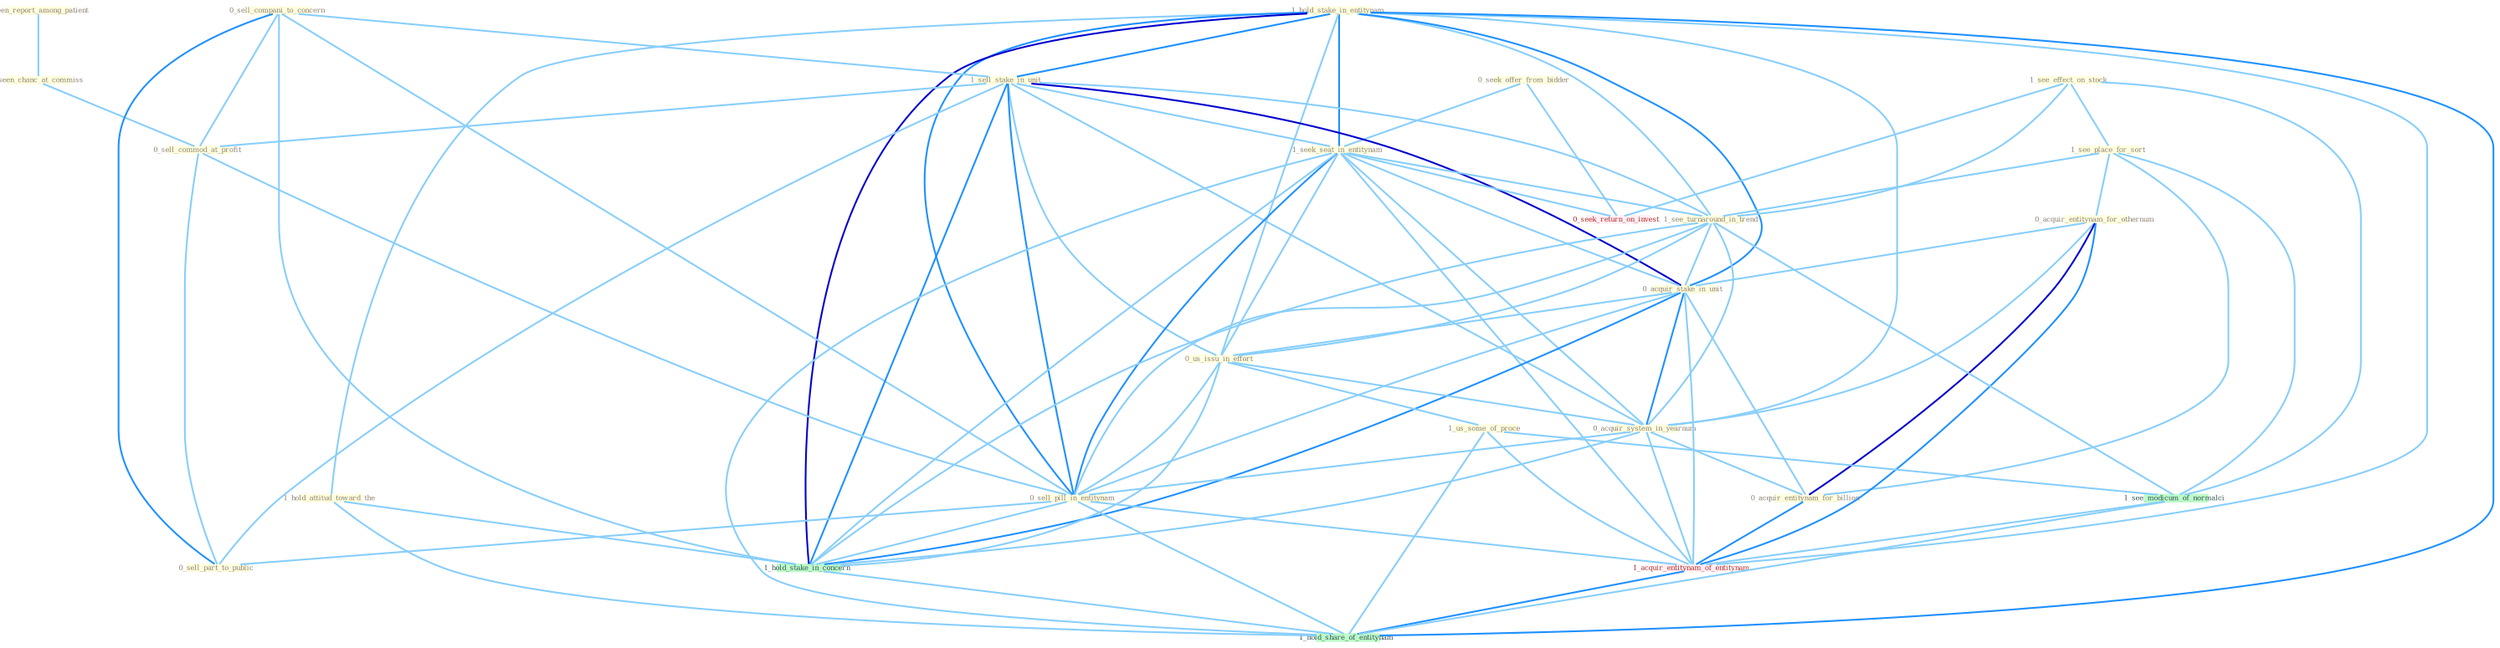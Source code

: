 Graph G{ 
    node
    [shape=polygon,style=filled,width=.5,height=.06,color="#BDFCC9",fixedsize=true,fontsize=4,
    fontcolor="#2f4f4f"];
    {node
    [color="#ffffe0", fontcolor="#8b7d6b"] "0_seen_report_among_patient " "0_seek_offer_from_bidder " "1_seen_chanc_at_commiss " "1_hold_stake_in_entitynam " "1_see_effect_on_stock " "0_sell_compani_to_concern " "1_see_place_for_sort " "1_sell_stake_in_unit " "0_acquir_entitynam_for_othernum " "1_seek_seat_in_entitynam " "1_hold_attitud_toward_the " "0_sell_commod_at_profit " "1_see_turnaround_in_trend " "0_acquir_stake_in_unit " "0_us_issu_in_effort " "0_acquir_system_in_yearnum " "1_us_some_of_proce " "0_acquir_entitynam_for_billion " "0_sell_pill_in_entitynam " "0_sell_part_to_public "}
{node [color="#fff0f5", fontcolor="#b22222"] "0_seek_return_on_invest " "1_acquir_entitynam_of_entitynam "}
edge [color="#B0E2FF"];

	"0_seen_report_among_patient " -- "1_seen_chanc_at_commiss " [w="1", color="#87cefa" ];
	"0_seek_offer_from_bidder " -- "1_seek_seat_in_entitynam " [w="1", color="#87cefa" ];
	"0_seek_offer_from_bidder " -- "0_seek_return_on_invest " [w="1", color="#87cefa" ];
	"1_seen_chanc_at_commiss " -- "0_sell_commod_at_profit " [w="1", color="#87cefa" ];
	"1_hold_stake_in_entitynam " -- "1_sell_stake_in_unit " [w="2", color="#1e90ff" , len=0.8];
	"1_hold_stake_in_entitynam " -- "1_seek_seat_in_entitynam " [w="2", color="#1e90ff" , len=0.8];
	"1_hold_stake_in_entitynam " -- "1_hold_attitud_toward_the " [w="1", color="#87cefa" ];
	"1_hold_stake_in_entitynam " -- "1_see_turnaround_in_trend " [w="1", color="#87cefa" ];
	"1_hold_stake_in_entitynam " -- "0_acquir_stake_in_unit " [w="2", color="#1e90ff" , len=0.8];
	"1_hold_stake_in_entitynam " -- "0_us_issu_in_effort " [w="1", color="#87cefa" ];
	"1_hold_stake_in_entitynam " -- "0_acquir_system_in_yearnum " [w="1", color="#87cefa" ];
	"1_hold_stake_in_entitynam " -- "0_sell_pill_in_entitynam " [w="2", color="#1e90ff" , len=0.8];
	"1_hold_stake_in_entitynam " -- "1_hold_stake_in_concern " [w="3", color="#0000cd" , len=0.6];
	"1_hold_stake_in_entitynam " -- "1_acquir_entitynam_of_entitynam " [w="1", color="#87cefa" ];
	"1_hold_stake_in_entitynam " -- "1_hold_share_of_entitynam " [w="2", color="#1e90ff" , len=0.8];
	"1_see_effect_on_stock " -- "1_see_place_for_sort " [w="1", color="#87cefa" ];
	"1_see_effect_on_stock " -- "1_see_turnaround_in_trend " [w="1", color="#87cefa" ];
	"1_see_effect_on_stock " -- "0_seek_return_on_invest " [w="1", color="#87cefa" ];
	"1_see_effect_on_stock " -- "1_see_modicum_of_normalci " [w="1", color="#87cefa" ];
	"0_sell_compani_to_concern " -- "1_sell_stake_in_unit " [w="1", color="#87cefa" ];
	"0_sell_compani_to_concern " -- "0_sell_commod_at_profit " [w="1", color="#87cefa" ];
	"0_sell_compani_to_concern " -- "0_sell_pill_in_entitynam " [w="1", color="#87cefa" ];
	"0_sell_compani_to_concern " -- "0_sell_part_to_public " [w="2", color="#1e90ff" , len=0.8];
	"0_sell_compani_to_concern " -- "1_hold_stake_in_concern " [w="1", color="#87cefa" ];
	"1_see_place_for_sort " -- "0_acquir_entitynam_for_othernum " [w="1", color="#87cefa" ];
	"1_see_place_for_sort " -- "1_see_turnaround_in_trend " [w="1", color="#87cefa" ];
	"1_see_place_for_sort " -- "0_acquir_entitynam_for_billion " [w="1", color="#87cefa" ];
	"1_see_place_for_sort " -- "1_see_modicum_of_normalci " [w="1", color="#87cefa" ];
	"1_sell_stake_in_unit " -- "1_seek_seat_in_entitynam " [w="1", color="#87cefa" ];
	"1_sell_stake_in_unit " -- "0_sell_commod_at_profit " [w="1", color="#87cefa" ];
	"1_sell_stake_in_unit " -- "1_see_turnaround_in_trend " [w="1", color="#87cefa" ];
	"1_sell_stake_in_unit " -- "0_acquir_stake_in_unit " [w="3", color="#0000cd" , len=0.6];
	"1_sell_stake_in_unit " -- "0_us_issu_in_effort " [w="1", color="#87cefa" ];
	"1_sell_stake_in_unit " -- "0_acquir_system_in_yearnum " [w="1", color="#87cefa" ];
	"1_sell_stake_in_unit " -- "0_sell_pill_in_entitynam " [w="2", color="#1e90ff" , len=0.8];
	"1_sell_stake_in_unit " -- "0_sell_part_to_public " [w="1", color="#87cefa" ];
	"1_sell_stake_in_unit " -- "1_hold_stake_in_concern " [w="2", color="#1e90ff" , len=0.8];
	"0_acquir_entitynam_for_othernum " -- "0_acquir_stake_in_unit " [w="1", color="#87cefa" ];
	"0_acquir_entitynam_for_othernum " -- "0_acquir_system_in_yearnum " [w="1", color="#87cefa" ];
	"0_acquir_entitynam_for_othernum " -- "0_acquir_entitynam_for_billion " [w="3", color="#0000cd" , len=0.6];
	"0_acquir_entitynam_for_othernum " -- "1_acquir_entitynam_of_entitynam " [w="2", color="#1e90ff" , len=0.8];
	"1_seek_seat_in_entitynam " -- "1_see_turnaround_in_trend " [w="1", color="#87cefa" ];
	"1_seek_seat_in_entitynam " -- "0_acquir_stake_in_unit " [w="1", color="#87cefa" ];
	"1_seek_seat_in_entitynam " -- "0_us_issu_in_effort " [w="1", color="#87cefa" ];
	"1_seek_seat_in_entitynam " -- "0_acquir_system_in_yearnum " [w="1", color="#87cefa" ];
	"1_seek_seat_in_entitynam " -- "0_sell_pill_in_entitynam " [w="2", color="#1e90ff" , len=0.8];
	"1_seek_seat_in_entitynam " -- "1_hold_stake_in_concern " [w="1", color="#87cefa" ];
	"1_seek_seat_in_entitynam " -- "0_seek_return_on_invest " [w="1", color="#87cefa" ];
	"1_seek_seat_in_entitynam " -- "1_acquir_entitynam_of_entitynam " [w="1", color="#87cefa" ];
	"1_seek_seat_in_entitynam " -- "1_hold_share_of_entitynam " [w="1", color="#87cefa" ];
	"1_hold_attitud_toward_the " -- "1_hold_stake_in_concern " [w="1", color="#87cefa" ];
	"1_hold_attitud_toward_the " -- "1_hold_share_of_entitynam " [w="1", color="#87cefa" ];
	"0_sell_commod_at_profit " -- "0_sell_pill_in_entitynam " [w="1", color="#87cefa" ];
	"0_sell_commod_at_profit " -- "0_sell_part_to_public " [w="1", color="#87cefa" ];
	"1_see_turnaround_in_trend " -- "0_acquir_stake_in_unit " [w="1", color="#87cefa" ];
	"1_see_turnaround_in_trend " -- "0_us_issu_in_effort " [w="1", color="#87cefa" ];
	"1_see_turnaround_in_trend " -- "0_acquir_system_in_yearnum " [w="1", color="#87cefa" ];
	"1_see_turnaround_in_trend " -- "0_sell_pill_in_entitynam " [w="1", color="#87cefa" ];
	"1_see_turnaround_in_trend " -- "1_hold_stake_in_concern " [w="1", color="#87cefa" ];
	"1_see_turnaround_in_trend " -- "1_see_modicum_of_normalci " [w="1", color="#87cefa" ];
	"0_acquir_stake_in_unit " -- "0_us_issu_in_effort " [w="1", color="#87cefa" ];
	"0_acquir_stake_in_unit " -- "0_acquir_system_in_yearnum " [w="2", color="#1e90ff" , len=0.8];
	"0_acquir_stake_in_unit " -- "0_acquir_entitynam_for_billion " [w="1", color="#87cefa" ];
	"0_acquir_stake_in_unit " -- "0_sell_pill_in_entitynam " [w="1", color="#87cefa" ];
	"0_acquir_stake_in_unit " -- "1_hold_stake_in_concern " [w="2", color="#1e90ff" , len=0.8];
	"0_acquir_stake_in_unit " -- "1_acquir_entitynam_of_entitynam " [w="1", color="#87cefa" ];
	"0_us_issu_in_effort " -- "0_acquir_system_in_yearnum " [w="1", color="#87cefa" ];
	"0_us_issu_in_effort " -- "1_us_some_of_proce " [w="1", color="#87cefa" ];
	"0_us_issu_in_effort " -- "0_sell_pill_in_entitynam " [w="1", color="#87cefa" ];
	"0_us_issu_in_effort " -- "1_hold_stake_in_concern " [w="1", color="#87cefa" ];
	"0_acquir_system_in_yearnum " -- "0_acquir_entitynam_for_billion " [w="1", color="#87cefa" ];
	"0_acquir_system_in_yearnum " -- "0_sell_pill_in_entitynam " [w="1", color="#87cefa" ];
	"0_acquir_system_in_yearnum " -- "1_hold_stake_in_concern " [w="1", color="#87cefa" ];
	"0_acquir_system_in_yearnum " -- "1_acquir_entitynam_of_entitynam " [w="1", color="#87cefa" ];
	"1_us_some_of_proce " -- "1_see_modicum_of_normalci " [w="1", color="#87cefa" ];
	"1_us_some_of_proce " -- "1_acquir_entitynam_of_entitynam " [w="1", color="#87cefa" ];
	"1_us_some_of_proce " -- "1_hold_share_of_entitynam " [w="1", color="#87cefa" ];
	"0_acquir_entitynam_for_billion " -- "1_acquir_entitynam_of_entitynam " [w="2", color="#1e90ff" , len=0.8];
	"0_sell_pill_in_entitynam " -- "0_sell_part_to_public " [w="1", color="#87cefa" ];
	"0_sell_pill_in_entitynam " -- "1_hold_stake_in_concern " [w="1", color="#87cefa" ];
	"0_sell_pill_in_entitynam " -- "1_acquir_entitynam_of_entitynam " [w="1", color="#87cefa" ];
	"0_sell_pill_in_entitynam " -- "1_hold_share_of_entitynam " [w="1", color="#87cefa" ];
	"1_hold_stake_in_concern " -- "1_hold_share_of_entitynam " [w="1", color="#87cefa" ];
	"1_see_modicum_of_normalci " -- "1_acquir_entitynam_of_entitynam " [w="1", color="#87cefa" ];
	"1_see_modicum_of_normalci " -- "1_hold_share_of_entitynam " [w="1", color="#87cefa" ];
	"1_acquir_entitynam_of_entitynam " -- "1_hold_share_of_entitynam " [w="2", color="#1e90ff" , len=0.8];
}